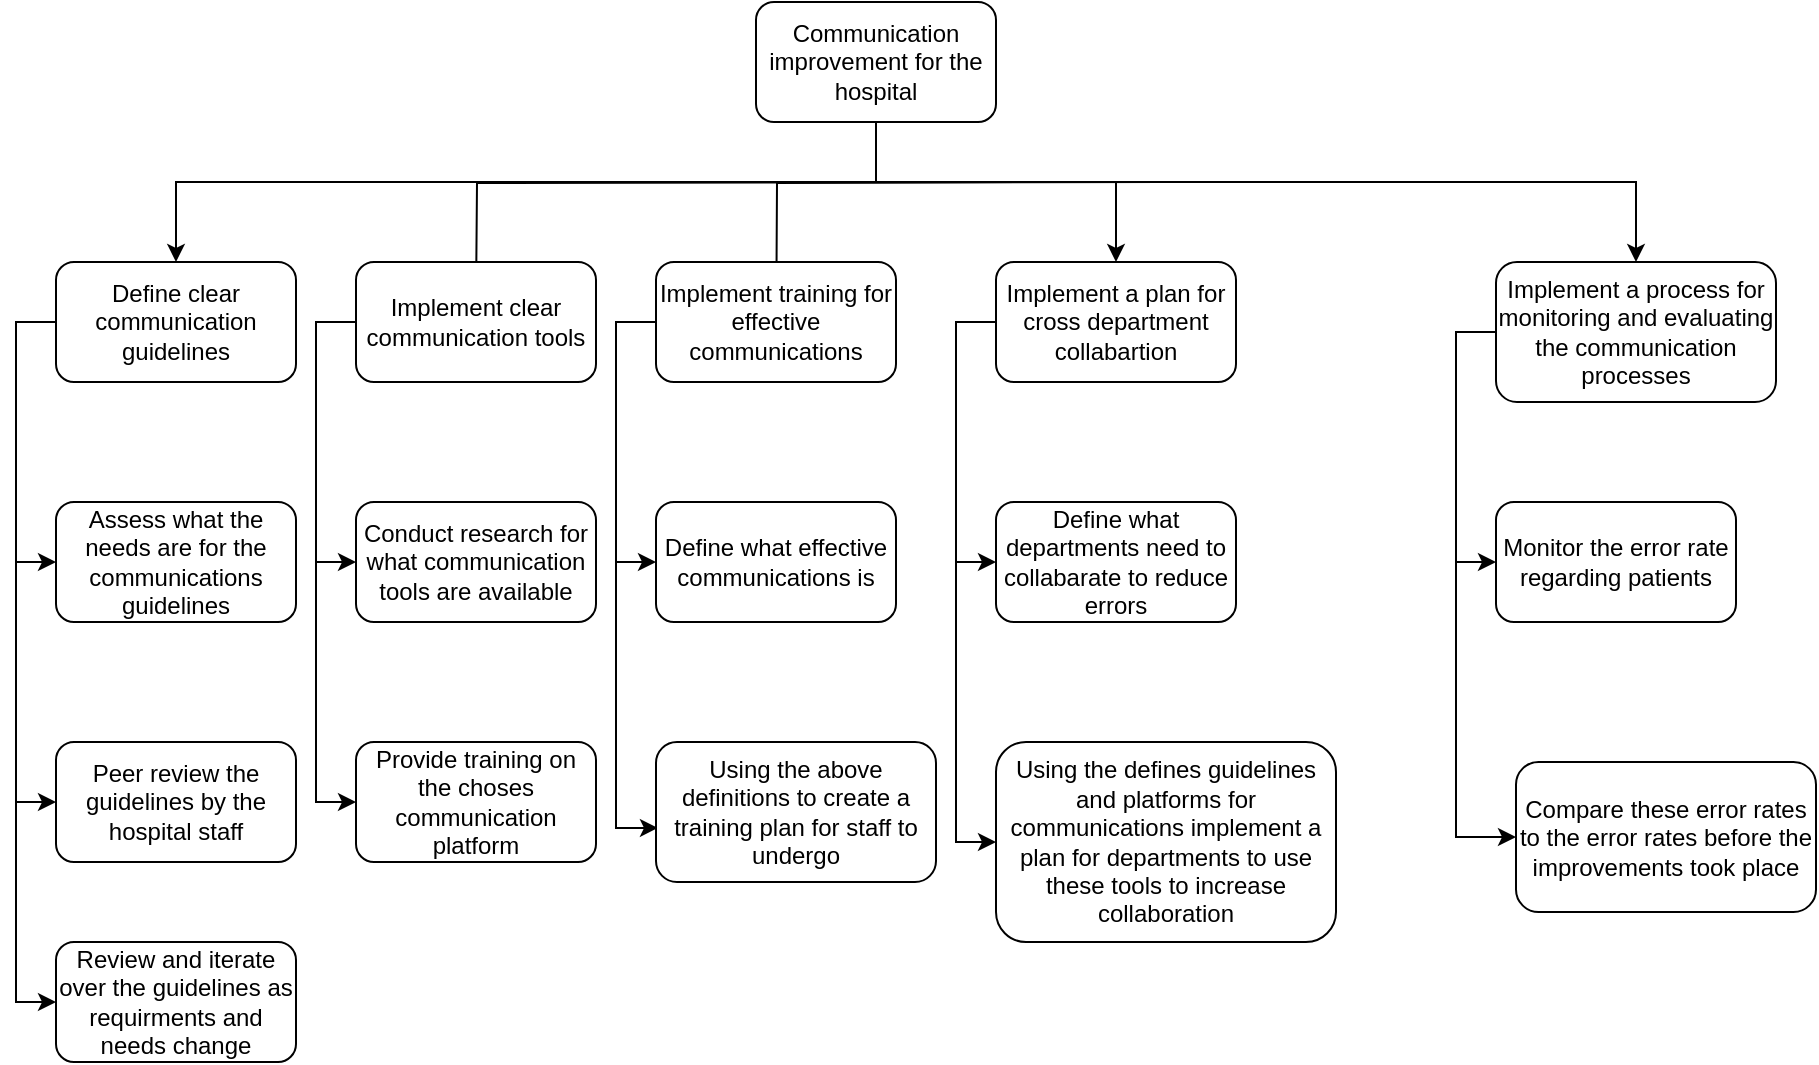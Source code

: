 <mxfile version="21.5.2" type="github">
  <diagram name="Page-1" id="tNCdCvzLN6aKXnkDYinf">
    <mxGraphModel dx="2284" dy="770" grid="1" gridSize="10" guides="1" tooltips="1" connect="1" arrows="1" fold="1" page="1" pageScale="1" pageWidth="850" pageHeight="1100" math="0" shadow="0">
      <root>
        <mxCell id="0" />
        <mxCell id="1" parent="0" />
        <mxCell id="Oi212eivYsXXV9bnIv-S-3" style="edgeStyle=orthogonalEdgeStyle;rounded=0;orthogonalLoop=1;jettySize=auto;html=1;exitX=0.5;exitY=1;exitDx=0;exitDy=0;entryX=0.5;entryY=0;entryDx=0;entryDy=0;" edge="1" parent="1" source="Oi212eivYsXXV9bnIv-S-1" target="Oi212eivYsXXV9bnIv-S-6">
          <mxGeometry relative="1" as="geometry">
            <mxPoint x="40" y="160" as="targetPoint" />
            <Array as="points">
              <mxPoint x="280" y="120" />
              <mxPoint x="-70" y="120" />
            </Array>
          </mxGeometry>
        </mxCell>
        <mxCell id="Oi212eivYsXXV9bnIv-S-9" style="edgeStyle=orthogonalEdgeStyle;rounded=0;orthogonalLoop=1;jettySize=auto;html=1;exitX=0.5;exitY=1;exitDx=0;exitDy=0;entryX=0.5;entryY=0;entryDx=0;entryDy=0;" edge="1" parent="1">
          <mxGeometry relative="1" as="geometry">
            <mxPoint x="425" y="120" as="sourcePoint" />
            <mxPoint x="80" y="180" as="targetPoint" />
          </mxGeometry>
        </mxCell>
        <mxCell id="Oi212eivYsXXV9bnIv-S-11" style="edgeStyle=orthogonalEdgeStyle;rounded=0;orthogonalLoop=1;jettySize=auto;html=1;" edge="1" parent="1">
          <mxGeometry relative="1" as="geometry">
            <mxPoint x="365" y="120" as="sourcePoint" />
            <mxPoint x="230" y="210" as="targetPoint" />
          </mxGeometry>
        </mxCell>
        <mxCell id="Oi212eivYsXXV9bnIv-S-14" style="edgeStyle=orthogonalEdgeStyle;rounded=0;orthogonalLoop=1;jettySize=auto;html=1;exitX=0.5;exitY=1;exitDx=0;exitDy=0;entryX=0.5;entryY=0;entryDx=0;entryDy=0;" edge="1" parent="1" source="Oi212eivYsXXV9bnIv-S-1" target="Oi212eivYsXXV9bnIv-S-15">
          <mxGeometry relative="1" as="geometry">
            <mxPoint x="490" y="160" as="targetPoint" />
            <Array as="points">
              <mxPoint x="280" y="120" />
              <mxPoint x="400" y="120" />
            </Array>
          </mxGeometry>
        </mxCell>
        <mxCell id="Oi212eivYsXXV9bnIv-S-16" style="edgeStyle=orthogonalEdgeStyle;rounded=0;orthogonalLoop=1;jettySize=auto;html=1;exitX=0.5;exitY=1;exitDx=0;exitDy=0;entryX=0.5;entryY=0;entryDx=0;entryDy=0;" edge="1" parent="1" source="Oi212eivYsXXV9bnIv-S-1" target="Oi212eivYsXXV9bnIv-S-17">
          <mxGeometry relative="1" as="geometry">
            <mxPoint x="640" y="160" as="targetPoint" />
            <Array as="points">
              <mxPoint x="280" y="120" />
              <mxPoint x="660" y="120" />
            </Array>
          </mxGeometry>
        </mxCell>
        <mxCell id="Oi212eivYsXXV9bnIv-S-1" value="Communication improvement for the hospital" style="rounded=1;whiteSpace=wrap;html=1;" vertex="1" parent="1">
          <mxGeometry x="220" y="30" width="120" height="60" as="geometry" />
        </mxCell>
        <mxCell id="Oi212eivYsXXV9bnIv-S-19" style="edgeStyle=orthogonalEdgeStyle;rounded=0;orthogonalLoop=1;jettySize=auto;html=1;exitX=0;exitY=0.5;exitDx=0;exitDy=0;entryX=0;entryY=0.5;entryDx=0;entryDy=0;" edge="1" parent="1" source="Oi212eivYsXXV9bnIv-S-6" target="Oi212eivYsXXV9bnIv-S-18">
          <mxGeometry relative="1" as="geometry" />
        </mxCell>
        <mxCell id="Oi212eivYsXXV9bnIv-S-21" style="edgeStyle=orthogonalEdgeStyle;rounded=0;orthogonalLoop=1;jettySize=auto;html=1;exitX=0;exitY=0.5;exitDx=0;exitDy=0;entryX=0;entryY=0.5;entryDx=0;entryDy=0;" edge="1" parent="1" source="Oi212eivYsXXV9bnIv-S-6" target="Oi212eivYsXXV9bnIv-S-20">
          <mxGeometry relative="1" as="geometry" />
        </mxCell>
        <mxCell id="Oi212eivYsXXV9bnIv-S-24" style="edgeStyle=orthogonalEdgeStyle;rounded=0;orthogonalLoop=1;jettySize=auto;html=1;exitX=0;exitY=0.5;exitDx=0;exitDy=0;entryX=0;entryY=0.5;entryDx=0;entryDy=0;" edge="1" parent="1" source="Oi212eivYsXXV9bnIv-S-6" target="Oi212eivYsXXV9bnIv-S-23">
          <mxGeometry relative="1" as="geometry" />
        </mxCell>
        <mxCell id="Oi212eivYsXXV9bnIv-S-6" value="Define clear communication guidelines" style="rounded=1;whiteSpace=wrap;html=1;" vertex="1" parent="1">
          <mxGeometry x="-130" y="160" width="120" height="60" as="geometry" />
        </mxCell>
        <mxCell id="Oi212eivYsXXV9bnIv-S-26" style="edgeStyle=orthogonalEdgeStyle;rounded=0;orthogonalLoop=1;jettySize=auto;html=1;exitX=0;exitY=0.5;exitDx=0;exitDy=0;entryX=0;entryY=0.5;entryDx=0;entryDy=0;" edge="1" parent="1" source="Oi212eivYsXXV9bnIv-S-8" target="Oi212eivYsXXV9bnIv-S-25">
          <mxGeometry relative="1" as="geometry" />
        </mxCell>
        <mxCell id="Oi212eivYsXXV9bnIv-S-28" style="edgeStyle=orthogonalEdgeStyle;rounded=0;orthogonalLoop=1;jettySize=auto;html=1;exitX=0;exitY=0.5;exitDx=0;exitDy=0;entryX=0;entryY=0.5;entryDx=0;entryDy=0;" edge="1" parent="1" source="Oi212eivYsXXV9bnIv-S-8" target="Oi212eivYsXXV9bnIv-S-27">
          <mxGeometry relative="1" as="geometry" />
        </mxCell>
        <mxCell id="Oi212eivYsXXV9bnIv-S-8" value="Implement clear communication tools" style="rounded=1;whiteSpace=wrap;html=1;" vertex="1" parent="1">
          <mxGeometry x="20" y="160" width="120" height="60" as="geometry" />
        </mxCell>
        <mxCell id="Oi212eivYsXXV9bnIv-S-31" style="edgeStyle=orthogonalEdgeStyle;rounded=0;orthogonalLoop=1;jettySize=auto;html=1;exitX=0;exitY=0.5;exitDx=0;exitDy=0;entryX=0;entryY=0.5;entryDx=0;entryDy=0;" edge="1" parent="1" source="Oi212eivYsXXV9bnIv-S-10" target="Oi212eivYsXXV9bnIv-S-29">
          <mxGeometry relative="1" as="geometry" />
        </mxCell>
        <mxCell id="Oi212eivYsXXV9bnIv-S-32" style="edgeStyle=orthogonalEdgeStyle;rounded=0;orthogonalLoop=1;jettySize=auto;html=1;exitX=0;exitY=0.5;exitDx=0;exitDy=0;entryX=0.007;entryY=0.614;entryDx=0;entryDy=0;entryPerimeter=0;" edge="1" parent="1" source="Oi212eivYsXXV9bnIv-S-10" target="Oi212eivYsXXV9bnIv-S-30">
          <mxGeometry relative="1" as="geometry" />
        </mxCell>
        <mxCell id="Oi212eivYsXXV9bnIv-S-10" value="Implement training for effective communications" style="rounded=1;whiteSpace=wrap;html=1;" vertex="1" parent="1">
          <mxGeometry x="170" y="160" width="120" height="60" as="geometry" />
        </mxCell>
        <mxCell id="Oi212eivYsXXV9bnIv-S-34" style="edgeStyle=orthogonalEdgeStyle;rounded=0;orthogonalLoop=1;jettySize=auto;html=1;exitX=0;exitY=0.5;exitDx=0;exitDy=0;entryX=0;entryY=0.5;entryDx=0;entryDy=0;" edge="1" parent="1" source="Oi212eivYsXXV9bnIv-S-15" target="Oi212eivYsXXV9bnIv-S-33">
          <mxGeometry relative="1" as="geometry" />
        </mxCell>
        <mxCell id="Oi212eivYsXXV9bnIv-S-36" style="edgeStyle=orthogonalEdgeStyle;rounded=0;orthogonalLoop=1;jettySize=auto;html=1;exitX=0;exitY=0.5;exitDx=0;exitDy=0;entryX=0;entryY=0.5;entryDx=0;entryDy=0;" edge="1" parent="1" source="Oi212eivYsXXV9bnIv-S-15" target="Oi212eivYsXXV9bnIv-S-35">
          <mxGeometry relative="1" as="geometry" />
        </mxCell>
        <mxCell id="Oi212eivYsXXV9bnIv-S-15" value="Implement a plan for cross department collabartion" style="rounded=1;whiteSpace=wrap;html=1;" vertex="1" parent="1">
          <mxGeometry x="340" y="160" width="120" height="60" as="geometry" />
        </mxCell>
        <mxCell id="Oi212eivYsXXV9bnIv-S-39" style="edgeStyle=orthogonalEdgeStyle;rounded=0;orthogonalLoop=1;jettySize=auto;html=1;exitX=0;exitY=0.5;exitDx=0;exitDy=0;entryX=0;entryY=0.5;entryDx=0;entryDy=0;" edge="1" parent="1" source="Oi212eivYsXXV9bnIv-S-17" target="Oi212eivYsXXV9bnIv-S-37">
          <mxGeometry relative="1" as="geometry" />
        </mxCell>
        <mxCell id="Oi212eivYsXXV9bnIv-S-40" style="edgeStyle=orthogonalEdgeStyle;rounded=0;orthogonalLoop=1;jettySize=auto;html=1;exitX=0;exitY=0.5;exitDx=0;exitDy=0;entryX=0;entryY=0.5;entryDx=0;entryDy=0;" edge="1" parent="1" source="Oi212eivYsXXV9bnIv-S-17" target="Oi212eivYsXXV9bnIv-S-38">
          <mxGeometry relative="1" as="geometry" />
        </mxCell>
        <mxCell id="Oi212eivYsXXV9bnIv-S-17" value="Implement a process for monitoring and evaluating the communication processes" style="rounded=1;whiteSpace=wrap;html=1;" vertex="1" parent="1">
          <mxGeometry x="590" y="160" width="140" height="70" as="geometry" />
        </mxCell>
        <mxCell id="Oi212eivYsXXV9bnIv-S-18" value="Assess what the needs are for the communications guidelines" style="rounded=1;whiteSpace=wrap;html=1;" vertex="1" parent="1">
          <mxGeometry x="-130" y="280" width="120" height="60" as="geometry" />
        </mxCell>
        <mxCell id="Oi212eivYsXXV9bnIv-S-20" value="Peer review the guidelines by the hospital staff" style="rounded=1;whiteSpace=wrap;html=1;" vertex="1" parent="1">
          <mxGeometry x="-130" y="400" width="120" height="60" as="geometry" />
        </mxCell>
        <mxCell id="Oi212eivYsXXV9bnIv-S-23" value="Review and iterate over the guidelines as requirments and needs change" style="rounded=1;whiteSpace=wrap;html=1;" vertex="1" parent="1">
          <mxGeometry x="-130" y="500" width="120" height="60" as="geometry" />
        </mxCell>
        <mxCell id="Oi212eivYsXXV9bnIv-S-25" value="Conduct research for what communication tools are available" style="rounded=1;whiteSpace=wrap;html=1;" vertex="1" parent="1">
          <mxGeometry x="20" y="280" width="120" height="60" as="geometry" />
        </mxCell>
        <mxCell id="Oi212eivYsXXV9bnIv-S-27" value="Provide training on the choses communication platform" style="rounded=1;whiteSpace=wrap;html=1;" vertex="1" parent="1">
          <mxGeometry x="20" y="400" width="120" height="60" as="geometry" />
        </mxCell>
        <mxCell id="Oi212eivYsXXV9bnIv-S-29" value="Define what effective communications is" style="rounded=1;whiteSpace=wrap;html=1;" vertex="1" parent="1">
          <mxGeometry x="170" y="280" width="120" height="60" as="geometry" />
        </mxCell>
        <mxCell id="Oi212eivYsXXV9bnIv-S-30" value="Using the above definitions to create a training plan for staff to undergo&lt;br&gt;" style="rounded=1;whiteSpace=wrap;html=1;" vertex="1" parent="1">
          <mxGeometry x="170" y="400" width="140" height="70" as="geometry" />
        </mxCell>
        <mxCell id="Oi212eivYsXXV9bnIv-S-33" value="Define what departments need to collabarate to reduce errors" style="rounded=1;whiteSpace=wrap;html=1;" vertex="1" parent="1">
          <mxGeometry x="340" y="280" width="120" height="60" as="geometry" />
        </mxCell>
        <mxCell id="Oi212eivYsXXV9bnIv-S-35" value="Using the defines guidelines and platforms for communications implement a plan for departments to use these tools to increase collaboration" style="rounded=1;whiteSpace=wrap;html=1;" vertex="1" parent="1">
          <mxGeometry x="340" y="400" width="170" height="100" as="geometry" />
        </mxCell>
        <mxCell id="Oi212eivYsXXV9bnIv-S-37" value="Monitor the error rate regarding patients" style="rounded=1;whiteSpace=wrap;html=1;" vertex="1" parent="1">
          <mxGeometry x="590" y="280" width="120" height="60" as="geometry" />
        </mxCell>
        <mxCell id="Oi212eivYsXXV9bnIv-S-38" value="Compare these error rates to the error rates before the improvements took place" style="rounded=1;whiteSpace=wrap;html=1;" vertex="1" parent="1">
          <mxGeometry x="600" y="410" width="150" height="75" as="geometry" />
        </mxCell>
      </root>
    </mxGraphModel>
  </diagram>
</mxfile>
